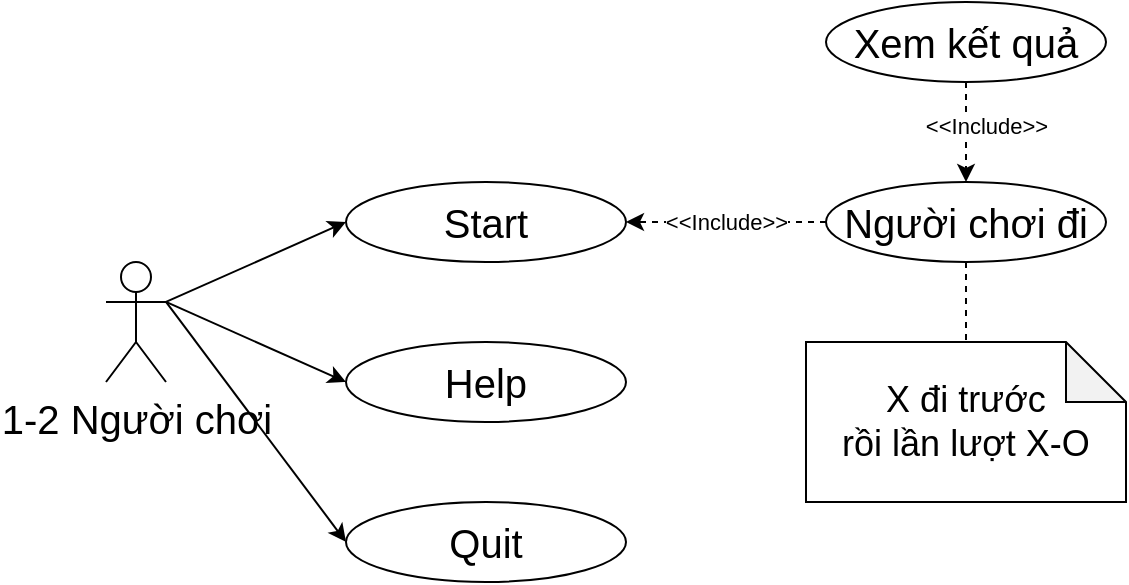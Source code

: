 <mxfile version="22.1.2" type="device">
  <diagram name="Page-1" id="RfYrQzGQmdfsF_zVa4Hh">
    <mxGraphModel dx="979" dy="592" grid="1" gridSize="10" guides="1" tooltips="1" connect="1" arrows="1" fold="1" page="1" pageScale="1" pageWidth="850" pageHeight="1100" math="0" shadow="0">
      <root>
        <mxCell id="0" />
        <mxCell id="1" parent="0" />
        <mxCell id="xCLcRWl03LiHWQ9dhT0z-3" value="Start" style="ellipse;whiteSpace=wrap;html=1;fontSize=20;" parent="1" vertex="1">
          <mxGeometry x="240" y="200" width="140" height="40" as="geometry" />
        </mxCell>
        <mxCell id="hvl328PQ1NeNEFiTXt3a-1" value="" style="edgeStyle=orthogonalEdgeStyle;rounded=0;orthogonalLoop=1;jettySize=auto;html=1;" parent="1" edge="1">
          <mxGeometry relative="1" as="geometry">
            <mxPoint x="535" y="160" as="targetPoint" />
          </mxGeometry>
        </mxCell>
        <mxCell id="xCLcRWl03LiHWQ9dhT0z-14" value="Help" style="ellipse;whiteSpace=wrap;html=1;fontSize=20;" parent="1" vertex="1">
          <mxGeometry x="240" y="280" width="140" height="40" as="geometry" />
        </mxCell>
        <mxCell id="xCLcRWl03LiHWQ9dhT0z-21" value="Quit" style="ellipse;whiteSpace=wrap;html=1;fontSize=20;" parent="1" vertex="1">
          <mxGeometry x="240" y="360" width="140" height="40" as="geometry" />
        </mxCell>
        <mxCell id="Etz49YjBubDLLr1IZVrb-2" style="rounded=0;orthogonalLoop=1;jettySize=auto;html=1;exitX=1;exitY=0.333;exitDx=0;exitDy=0;exitPerimeter=0;entryX=0;entryY=0.5;entryDx=0;entryDy=0;" edge="1" parent="1" source="hvl328PQ1NeNEFiTXt3a-3" target="xCLcRWl03LiHWQ9dhT0z-3">
          <mxGeometry relative="1" as="geometry" />
        </mxCell>
        <mxCell id="Etz49YjBubDLLr1IZVrb-3" style="rounded=0;orthogonalLoop=1;jettySize=auto;html=1;exitX=1;exitY=0.333;exitDx=0;exitDy=0;exitPerimeter=0;entryX=0;entryY=0.5;entryDx=0;entryDy=0;" edge="1" parent="1" source="hvl328PQ1NeNEFiTXt3a-3" target="xCLcRWl03LiHWQ9dhT0z-14">
          <mxGeometry relative="1" as="geometry" />
        </mxCell>
        <mxCell id="Etz49YjBubDLLr1IZVrb-4" style="rounded=0;orthogonalLoop=1;jettySize=auto;html=1;exitX=1;exitY=0.333;exitDx=0;exitDy=0;exitPerimeter=0;entryX=0;entryY=0.5;entryDx=0;entryDy=0;" edge="1" parent="1" source="hvl328PQ1NeNEFiTXt3a-3" target="xCLcRWl03LiHWQ9dhT0z-21">
          <mxGeometry relative="1" as="geometry" />
        </mxCell>
        <mxCell id="hvl328PQ1NeNEFiTXt3a-3" value="&lt;font style=&quot;font-size: 20px;&quot;&gt;1-2 Người chơi&lt;br style=&quot;font-size: 20px;&quot;&gt;&lt;/font&gt;" style="shape=umlActor;verticalLabelPosition=bottom;verticalAlign=top;html=1;outlineConnect=0;fontSize=20;" parent="1" vertex="1">
          <mxGeometry x="120" y="240" width="30" height="60" as="geometry" />
        </mxCell>
        <mxCell id="Etz49YjBubDLLr1IZVrb-5" value="Người chơi đi" style="ellipse;whiteSpace=wrap;html=1;fontSize=20;" vertex="1" parent="1">
          <mxGeometry x="480" y="200" width="140" height="40" as="geometry" />
        </mxCell>
        <mxCell id="Etz49YjBubDLLr1IZVrb-10" value="&amp;lt;&amp;lt;Include&amp;gt;&amp;gt;" style="rounded=0;orthogonalLoop=1;jettySize=auto;html=1;exitX=0.5;exitY=1;exitDx=0;exitDy=0;dashed=1;entryX=0.5;entryY=0;entryDx=0;entryDy=0;" edge="1" parent="1" source="Etz49YjBubDLLr1IZVrb-7" target="Etz49YjBubDLLr1IZVrb-5">
          <mxGeometry x="-0.143" y="10" relative="1" as="geometry">
            <mxPoint x="620" y="210" as="targetPoint" />
            <mxPoint as="offset" />
          </mxGeometry>
        </mxCell>
        <mxCell id="Etz49YjBubDLLr1IZVrb-7" value="Xem kết quả" style="ellipse;whiteSpace=wrap;html=1;fontSize=20;" vertex="1" parent="1">
          <mxGeometry x="480" y="110" width="140" height="40" as="geometry" />
        </mxCell>
        <mxCell id="Etz49YjBubDLLr1IZVrb-12" value="&amp;lt;&amp;lt;Include&amp;gt;&amp;gt;" style="rounded=0;orthogonalLoop=1;jettySize=auto;html=1;exitX=0;exitY=0.5;exitDx=0;exitDy=0;entryX=1;entryY=0.5;entryDx=0;entryDy=0;dashed=1;" edge="1" parent="1" source="Etz49YjBubDLLr1IZVrb-5" target="xCLcRWl03LiHWQ9dhT0z-3">
          <mxGeometry relative="1" as="geometry">
            <mxPoint x="690" y="120" as="sourcePoint" />
            <mxPoint x="730" y="80" as="targetPoint" />
          </mxGeometry>
        </mxCell>
        <mxCell id="Etz49YjBubDLLr1IZVrb-15" value="&lt;font style=&quot;font-size: 18px;&quot;&gt;X đi trước&lt;br&gt;rồi lần lượt X-O&lt;br&gt;&lt;/font&gt;" style="shape=note;whiteSpace=wrap;html=1;backgroundOutline=1;darkOpacity=0.05;" vertex="1" parent="1">
          <mxGeometry x="470" y="280" width="160" height="80" as="geometry" />
        </mxCell>
        <mxCell id="Etz49YjBubDLLr1IZVrb-16" style="rounded=0;orthogonalLoop=1;jettySize=auto;html=1;exitX=0.5;exitY=1;exitDx=0;exitDy=0;entryX=0.5;entryY=0;entryDx=0;entryDy=0;entryPerimeter=0;dashed=1;endArrow=none;endFill=0;" edge="1" parent="1" source="Etz49YjBubDLLr1IZVrb-5" target="Etz49YjBubDLLr1IZVrb-15">
          <mxGeometry relative="1" as="geometry" />
        </mxCell>
      </root>
    </mxGraphModel>
  </diagram>
</mxfile>

